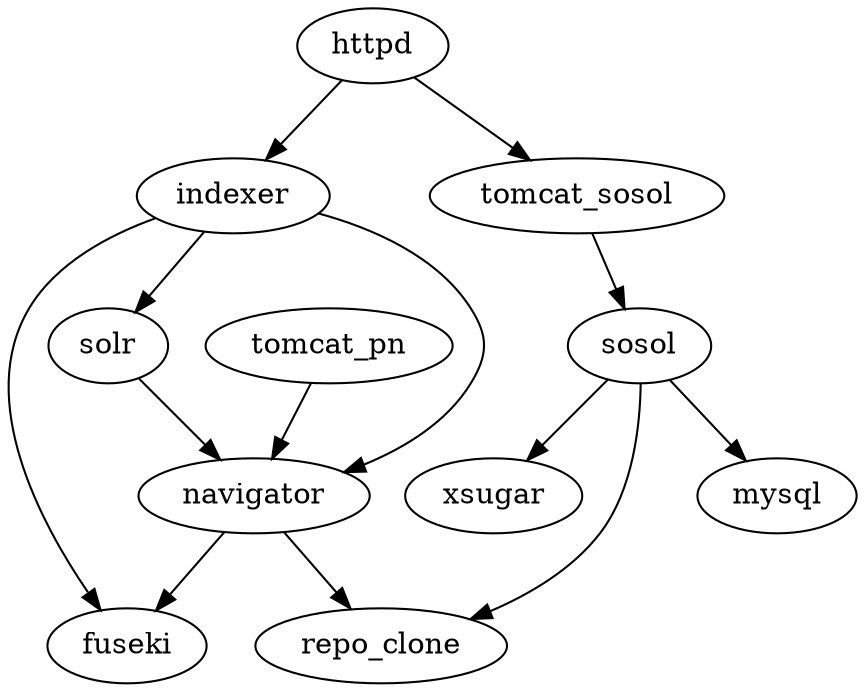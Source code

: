 digraph D {

  tomcat_pn -> navigator
  solr -> navigator
  tomcat_sosol -> sosol
  indexer -> {navigator, fuseki, solr}
  navigator -> {repo_clone, fuseki}
  sosol -> {mysql, repo_clone, xsugar}
  httpd -> {indexer, tomcat_sosol} 

}
